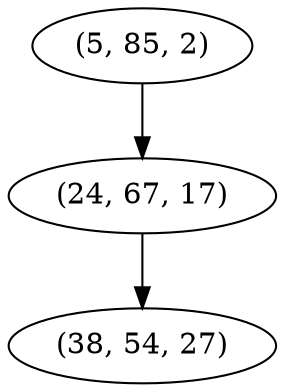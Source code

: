 digraph tree {
    "(5, 85, 2)";
    "(24, 67, 17)";
    "(38, 54, 27)";
    "(5, 85, 2)" -> "(24, 67, 17)";
    "(24, 67, 17)" -> "(38, 54, 27)";
}
